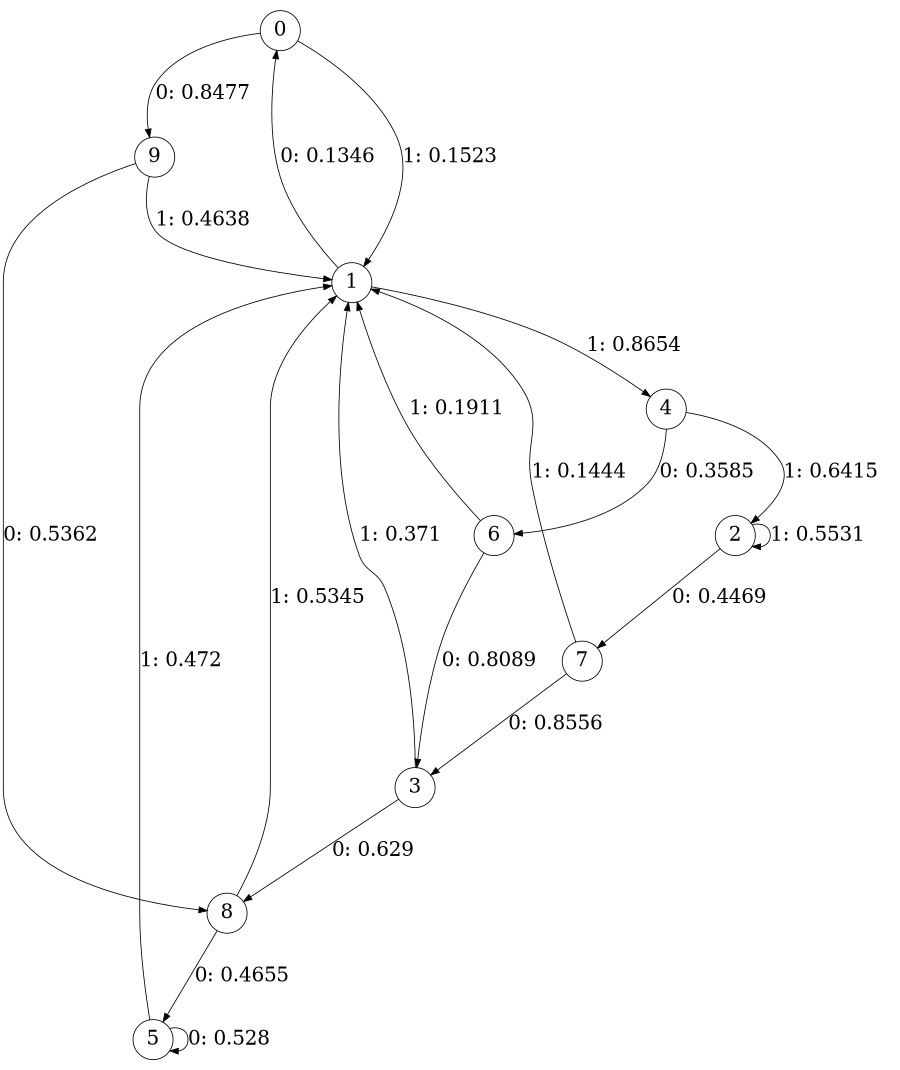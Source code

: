digraph "ch23randomL4" {
size = "6,8.5";
ratio = "fill";
node [shape = circle];
node [fontsize = 24];
edge [fontsize = 24];
0 -> 9 [label = "0: 0.8477   "];
0 -> 1 [label = "1: 0.1523   "];
1 -> 0 [label = "0: 0.1346   "];
1 -> 4 [label = "1: 0.8654   "];
2 -> 7 [label = "0: 0.4469   "];
2 -> 2 [label = "1: 0.5531   "];
3 -> 8 [label = "0: 0.629    "];
3 -> 1 [label = "1: 0.371    "];
4 -> 6 [label = "0: 0.3585   "];
4 -> 2 [label = "1: 0.6415   "];
5 -> 5 [label = "0: 0.528    "];
5 -> 1 [label = "1: 0.472    "];
6 -> 3 [label = "0: 0.8089   "];
6 -> 1 [label = "1: 0.1911   "];
7 -> 3 [label = "0: 0.8556   "];
7 -> 1 [label = "1: 0.1444   "];
8 -> 5 [label = "0: 0.4655   "];
8 -> 1 [label = "1: 0.5345   "];
9 -> 8 [label = "0: 0.5362   "];
9 -> 1 [label = "1: 0.4638   "];
}